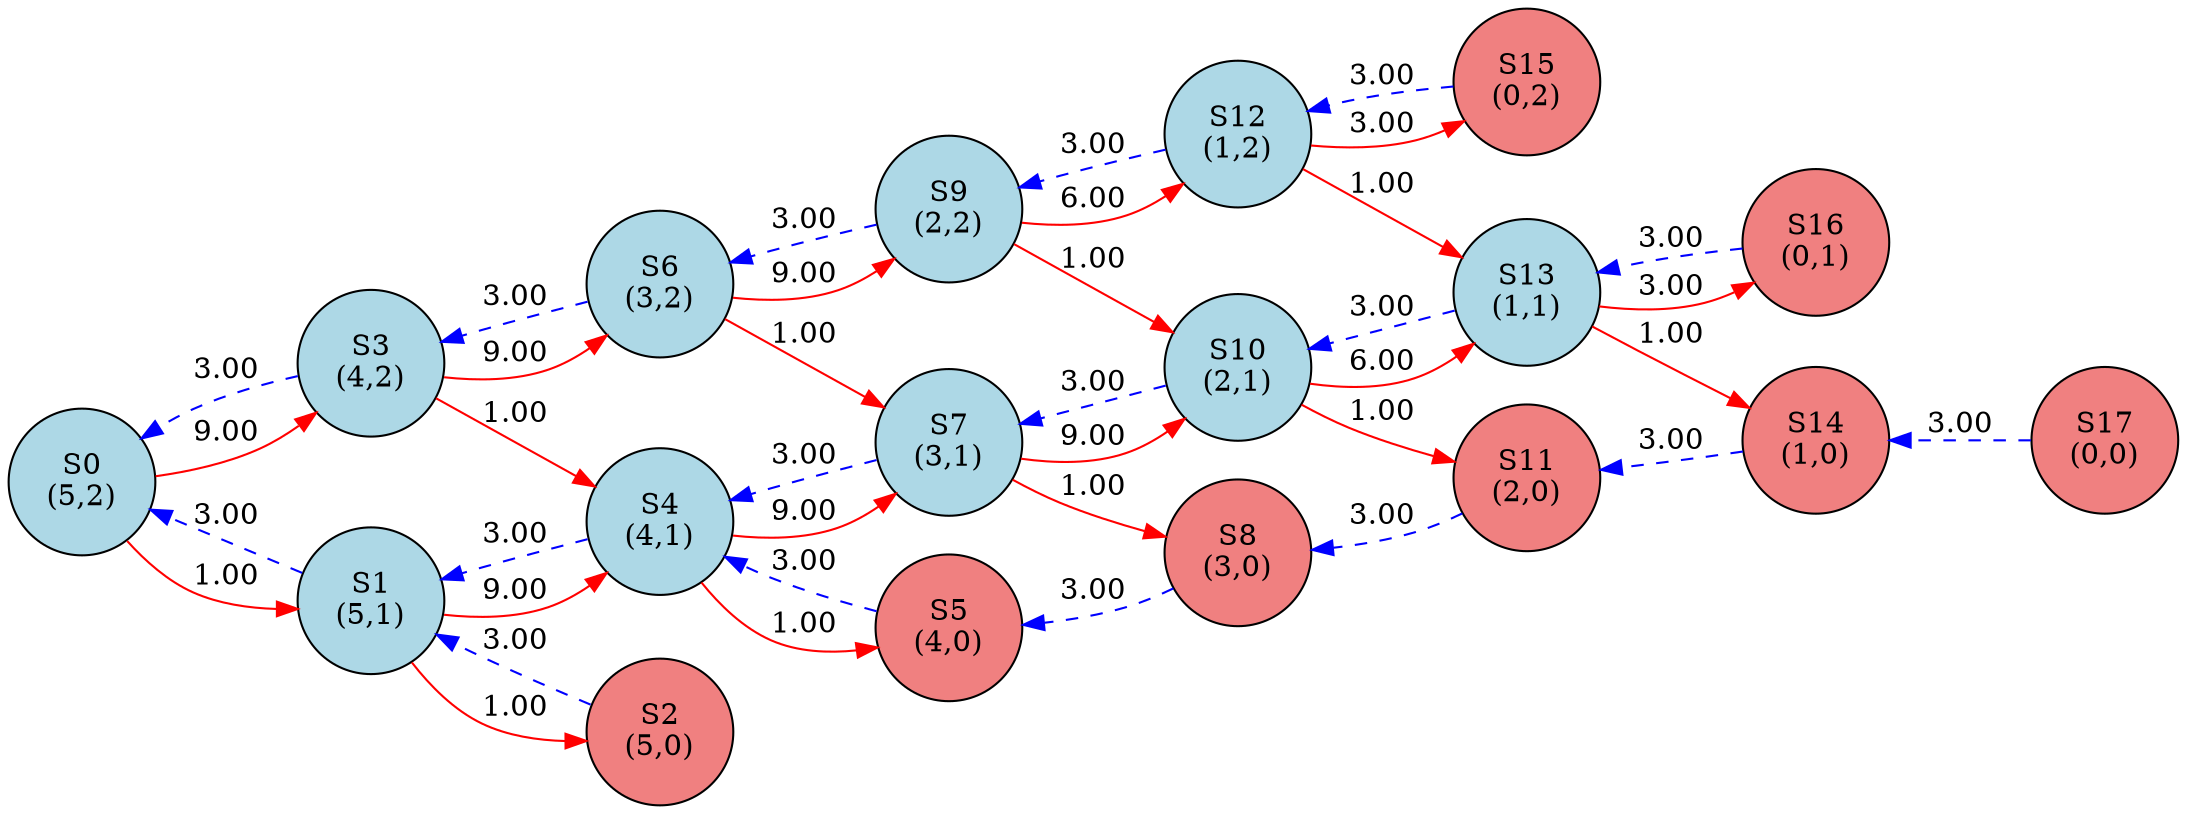 digraph RepairableStateGraph {
  rankdir=RL;
  node [shape=circle];
  { rank = same; S17; }
  { rank = same; S16; S14; }
  { rank = same; S15; S13; S11; }
  { rank = same; S12; S10; S8; }
  { rank = same; S9; S7; S5; }
  { rank = same; S6; S4; S2; }
  { rank = same; S3; S1; }
  { rank = same; S0; }
  S17 [label="S17\n(0,0)", style=filled, fillcolor=lightcoral];
  S16 [label="S16\n(0,1)", style=filled, fillcolor=lightcoral];
  S15 [label="S15\n(0,2)", style=filled, fillcolor=lightcoral];
  S14 [label="S14\n(1,0)", style=filled, fillcolor=lightcoral];
  S13 [label="S13\n(1,1)", style=filled, fillcolor=lightblue];
  S12 [label="S12\n(1,2)", style=filled, fillcolor=lightblue];
  S11 [label="S11\n(2,0)", style=filled, fillcolor=lightcoral];
  S10 [label="S10\n(2,1)", style=filled, fillcolor=lightblue];
  S9 [label="S9\n(2,2)", style=filled, fillcolor=lightblue];
  S8 [label="S8\n(3,0)", style=filled, fillcolor=lightcoral];
  S7 [label="S7\n(3,1)", style=filled, fillcolor=lightblue];
  S6 [label="S6\n(3,2)", style=filled, fillcolor=lightblue];
  S5 [label="S5\n(4,0)", style=filled, fillcolor=lightcoral];
  S4 [label="S4\n(4,1)", style=filled, fillcolor=lightblue];
  S3 [label="S3\n(4,2)", style=filled, fillcolor=lightblue];
  S2 [label="S2\n(5,0)", style=filled, fillcolor=lightcoral];
  S1 [label="S1\n(5,1)", style=filled, fillcolor=lightblue];
  S0 [label="S0\n(5,2)", style=filled, fillcolor=lightblue];
  S17 -> S14 [label="3.00", style=dashed, color=blue];
  S16 -> S13 [label="3.00", style=dashed, color=blue];
  S15 -> S12 [label="3.00", style=dashed, color=blue];
  S14 -> S11 [label="3.00", style=dashed, color=blue];
  S13 -> S16 [label="3.00", color=red];
  S13 -> S14 [label="1.00", color=red];
  S13 -> S10 [label="3.00", style=dashed, color=blue];
  S12 -> S15 [label="3.00", color=red];
  S12 -> S13 [label="1.00", color=red];
  S12 -> S9 [label="3.00", style=dashed, color=blue];
  S11 -> S8 [label="3.00", style=dashed, color=blue];
  S10 -> S13 [label="6.00", color=red];
  S10 -> S11 [label="1.00", color=red];
  S10 -> S7 [label="3.00", style=dashed, color=blue];
  S9 -> S12 [label="6.00", color=red];
  S9 -> S10 [label="1.00", color=red];
  S9 -> S6 [label="3.00", style=dashed, color=blue];
  S8 -> S5 [label="3.00", style=dashed, color=blue];
  S7 -> S10 [label="9.00", color=red];
  S7 -> S8 [label="1.00", color=red];
  S7 -> S4 [label="3.00", style=dashed, color=blue];
  S6 -> S9 [label="9.00", color=red];
  S6 -> S7 [label="1.00", color=red];
  S6 -> S3 [label="3.00", style=dashed, color=blue];
  S5 -> S4 [label="3.00", style=dashed, color=blue];
  S4 -> S7 [label="9.00", color=red];
  S4 -> S5 [label="1.00", color=red];
  S4 -> S1 [label="3.00", style=dashed, color=blue];
  S3 -> S6 [label="9.00", color=red];
  S3 -> S4 [label="1.00", color=red];
  S3 -> S0 [label="3.00", style=dashed, color=blue];
  S2 -> S1 [label="3.00", style=dashed, color=blue];
  S1 -> S4 [label="9.00", color=red];
  S1 -> S2 [label="1.00", color=red];
  S1 -> S0 [label="3.00", style=dashed, color=blue];
  S0 -> S3 [label="9.00", color=red];
  S0 -> S1 [label="1.00", color=red];
}
